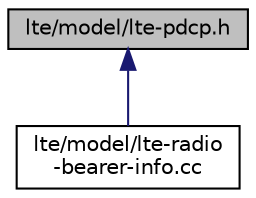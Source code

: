 digraph "lte/model/lte-pdcp.h"
{
  edge [fontname="Helvetica",fontsize="10",labelfontname="Helvetica",labelfontsize="10"];
  node [fontname="Helvetica",fontsize="10",shape=record];
  Node1 [label="lte/model/lte-pdcp.h",height=0.2,width=0.4,color="black", fillcolor="grey75", style="filled", fontcolor="black"];
  Node1 -> Node2 [dir="back",color="midnightblue",fontsize="10",style="solid"];
  Node2 [label="lte/model/lte-radio\l-bearer-info.cc",height=0.2,width=0.4,color="black", fillcolor="white", style="filled",URL="$de/d05/lte-radio-bearer-info_8cc.html"];
}
